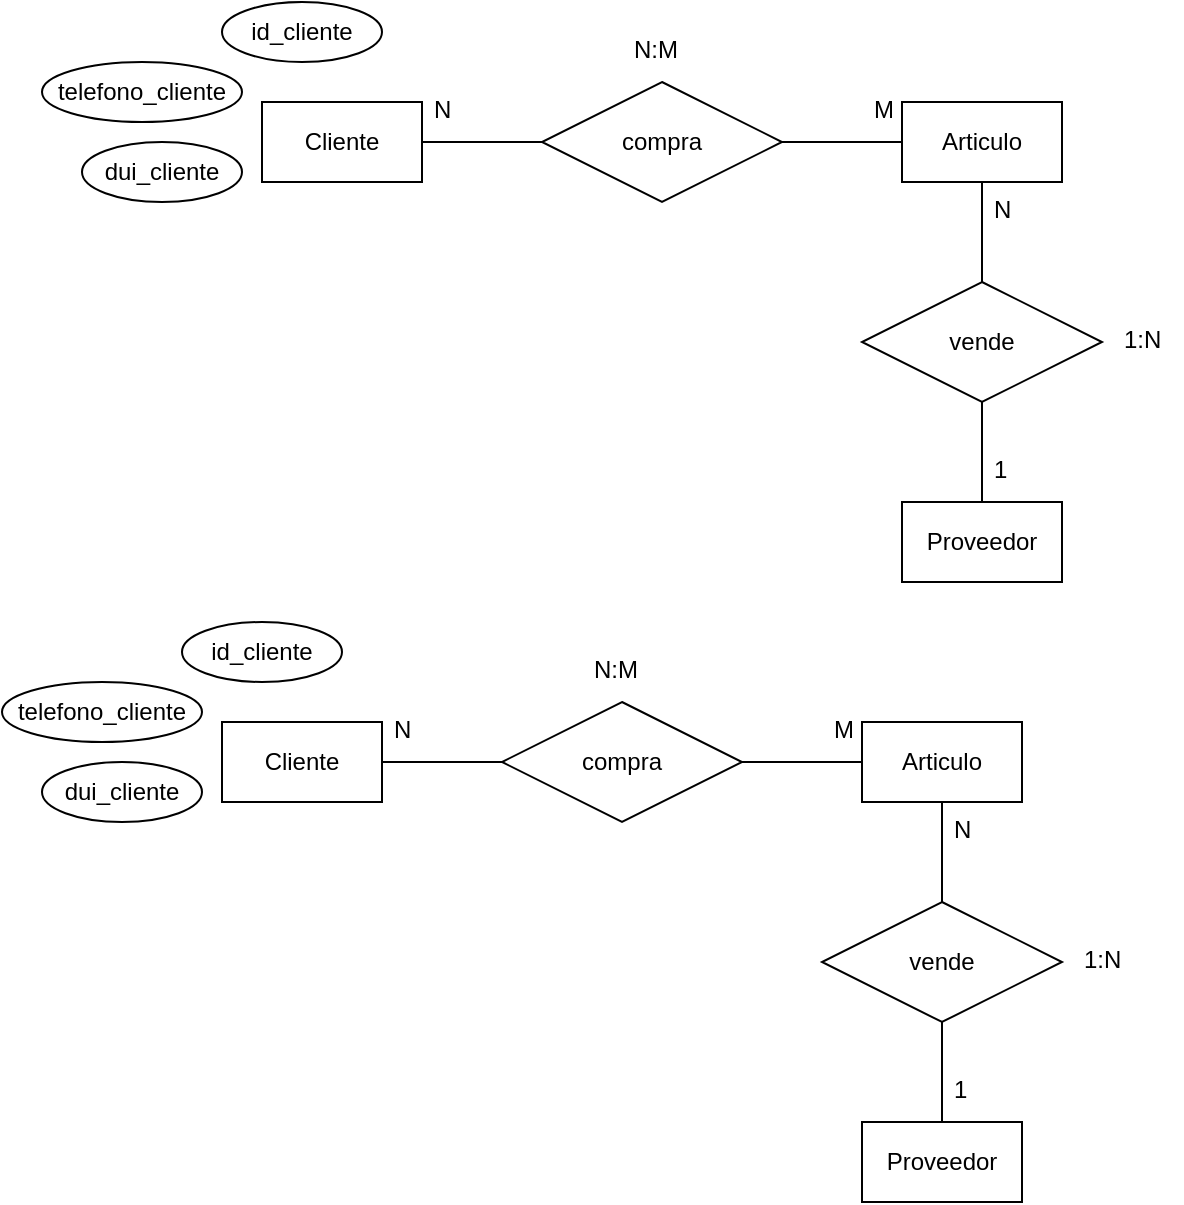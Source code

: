 <mxfile version="14.9.7" type="github">
  <diagram id="ZqHnDuWP1Go1T7Z6k6PV" name="Page-1">
    <mxGraphModel dx="866" dy="490" grid="1" gridSize="10" guides="1" tooltips="1" connect="1" arrows="1" fold="1" page="1" pageScale="1" pageWidth="1169" pageHeight="827" math="0" shadow="0">
      <root>
        <mxCell id="0" />
        <mxCell id="1" parent="0" />
        <mxCell id="HNkbIfQs0PKraCiAUe27-7" style="edgeStyle=orthogonalEdgeStyle;orthogonalLoop=1;jettySize=auto;html=1;exitX=1;exitY=0.5;exitDx=0;exitDy=0;entryX=0;entryY=0.5;entryDx=0;entryDy=0;endArrow=none;endFill=0;curved=1;" parent="1" source="HNkbIfQs0PKraCiAUe27-1" target="HNkbIfQs0PKraCiAUe27-6" edge="1">
          <mxGeometry relative="1" as="geometry" />
        </mxCell>
        <mxCell id="HNkbIfQs0PKraCiAUe27-1" value="&lt;font style=&quot;font-size: 12px&quot;&gt;Cliente&lt;/font&gt;" style="whiteSpace=wrap;html=1;align=center;" parent="1" vertex="1">
          <mxGeometry x="160" y="120" width="80" height="40" as="geometry" />
        </mxCell>
        <mxCell id="HNkbIfQs0PKraCiAUe27-10" style="edgeStyle=orthogonalEdgeStyle;curved=1;rounded=0;orthogonalLoop=1;jettySize=auto;html=1;exitX=0.5;exitY=1;exitDx=0;exitDy=0;entryX=0.5;entryY=0;entryDx=0;entryDy=0;endArrow=none;endFill=0;" parent="1" source="HNkbIfQs0PKraCiAUe27-3" target="HNkbIfQs0PKraCiAUe27-9" edge="1">
          <mxGeometry relative="1" as="geometry" />
        </mxCell>
        <mxCell id="HNkbIfQs0PKraCiAUe27-3" value="&lt;font style=&quot;font-size: 12px&quot;&gt;Articulo&lt;/font&gt;" style="whiteSpace=wrap;html=1;align=center;" parent="1" vertex="1">
          <mxGeometry x="480" y="120" width="80" height="40" as="geometry" />
        </mxCell>
        <mxCell id="HNkbIfQs0PKraCiAUe27-4" value="Proveedor" style="whiteSpace=wrap;html=1;align=center;" parent="1" vertex="1">
          <mxGeometry x="480" y="320" width="80" height="40" as="geometry" />
        </mxCell>
        <mxCell id="HNkbIfQs0PKraCiAUe27-8" style="edgeStyle=orthogonalEdgeStyle;orthogonalLoop=1;jettySize=auto;html=1;exitX=1;exitY=0.5;exitDx=0;exitDy=0;entryX=0;entryY=0.5;entryDx=0;entryDy=0;endArrow=none;endFill=0;curved=1;" parent="1" source="HNkbIfQs0PKraCiAUe27-6" target="HNkbIfQs0PKraCiAUe27-3" edge="1">
          <mxGeometry relative="1" as="geometry" />
        </mxCell>
        <mxCell id="HNkbIfQs0PKraCiAUe27-6" value="compra" style="shape=rhombus;perimeter=rhombusPerimeter;whiteSpace=wrap;html=1;align=center;" parent="1" vertex="1">
          <mxGeometry x="300" y="110" width="120" height="60" as="geometry" />
        </mxCell>
        <mxCell id="HNkbIfQs0PKraCiAUe27-11" style="edgeStyle=orthogonalEdgeStyle;curved=1;rounded=0;orthogonalLoop=1;jettySize=auto;html=1;exitX=0.5;exitY=1;exitDx=0;exitDy=0;entryX=0.5;entryY=0;entryDx=0;entryDy=0;endArrow=none;endFill=0;" parent="1" source="HNkbIfQs0PKraCiAUe27-9" target="HNkbIfQs0PKraCiAUe27-4" edge="1">
          <mxGeometry relative="1" as="geometry" />
        </mxCell>
        <mxCell id="HNkbIfQs0PKraCiAUe27-9" value="vende" style="shape=rhombus;perimeter=rhombusPerimeter;whiteSpace=wrap;html=1;align=center;" parent="1" vertex="1">
          <mxGeometry x="460" y="210" width="120" height="60" as="geometry" />
        </mxCell>
        <mxCell id="HNkbIfQs0PKraCiAUe27-12" value="1" style="text;strokeColor=none;fillColor=none;spacingLeft=4;spacingRight=4;overflow=hidden;rotatable=0;points=[[0,0.5],[1,0.5]];portConstraint=eastwest;fontSize=12;" parent="1" vertex="1">
          <mxGeometry x="520" y="290" width="20" height="30" as="geometry" />
        </mxCell>
        <mxCell id="HNkbIfQs0PKraCiAUe27-13" value="N" style="text;strokeColor=none;fillColor=none;spacingLeft=4;spacingRight=4;overflow=hidden;rotatable=0;points=[[0,0.5],[1,0.5]];portConstraint=eastwest;fontSize=12;" parent="1" vertex="1">
          <mxGeometry x="520" y="160" width="20" height="30" as="geometry" />
        </mxCell>
        <mxCell id="HNkbIfQs0PKraCiAUe27-14" value="1:N" style="text;strokeColor=none;fillColor=none;spacingLeft=4;spacingRight=4;overflow=hidden;rotatable=0;points=[[0,0.5],[1,0.5]];portConstraint=eastwest;fontSize=12;" parent="1" vertex="1">
          <mxGeometry x="585" y="225" width="35" height="30" as="geometry" />
        </mxCell>
        <mxCell id="HNkbIfQs0PKraCiAUe27-15" value="M" style="text;strokeColor=none;fillColor=none;spacingLeft=4;spacingRight=4;overflow=hidden;rotatable=0;points=[[0,0.5],[1,0.5]];portConstraint=eastwest;fontSize=12;" parent="1" vertex="1">
          <mxGeometry x="460" y="110" width="20" height="30" as="geometry" />
        </mxCell>
        <mxCell id="HNkbIfQs0PKraCiAUe27-16" value="N" style="text;strokeColor=none;fillColor=none;spacingLeft=4;spacingRight=4;overflow=hidden;rotatable=0;points=[[0,0.5],[1,0.5]];portConstraint=eastwest;fontSize=12;" parent="1" vertex="1">
          <mxGeometry x="240" y="110" width="20" height="30" as="geometry" />
        </mxCell>
        <mxCell id="HNkbIfQs0PKraCiAUe27-17" value="N:M" style="text;strokeColor=none;fillColor=none;spacingLeft=4;spacingRight=4;overflow=hidden;rotatable=0;points=[[0,0.5],[1,0.5]];portConstraint=eastwest;fontSize=12;" parent="1" vertex="1">
          <mxGeometry x="340" y="80" width="40" height="30" as="geometry" />
        </mxCell>
        <mxCell id="HNkbIfQs0PKraCiAUe27-18" value="dui_cliente" style="ellipse;whiteSpace=wrap;html=1;align=center;" parent="1" vertex="1">
          <mxGeometry x="70" y="140" width="80" height="30" as="geometry" />
        </mxCell>
        <mxCell id="HNkbIfQs0PKraCiAUe27-19" value="telefono_cliente" style="ellipse;whiteSpace=wrap;html=1;align=center;" parent="1" vertex="1">
          <mxGeometry x="50" y="100" width="100" height="30" as="geometry" />
        </mxCell>
        <mxCell id="HNkbIfQs0PKraCiAUe27-20" value="id_cliente" style="ellipse;whiteSpace=wrap;html=1;align=center;" parent="1" vertex="1">
          <mxGeometry x="140" y="70" width="80" height="30" as="geometry" />
        </mxCell>
        <mxCell id="86yhm3Mhti-KUOWqxOdx-1" style="edgeStyle=orthogonalEdgeStyle;orthogonalLoop=1;jettySize=auto;html=1;exitX=1;exitY=0.5;exitDx=0;exitDy=0;entryX=0;entryY=0.5;entryDx=0;entryDy=0;endArrow=none;endFill=0;curved=1;" edge="1" parent="1" source="86yhm3Mhti-KUOWqxOdx-2" target="86yhm3Mhti-KUOWqxOdx-7">
          <mxGeometry relative="1" as="geometry" />
        </mxCell>
        <mxCell id="86yhm3Mhti-KUOWqxOdx-2" value="&lt;font style=&quot;font-size: 12px&quot;&gt;Cliente&lt;/font&gt;" style="whiteSpace=wrap;html=1;align=center;" vertex="1" parent="1">
          <mxGeometry x="140" y="430" width="80" height="40" as="geometry" />
        </mxCell>
        <mxCell id="86yhm3Mhti-KUOWqxOdx-3" style="edgeStyle=orthogonalEdgeStyle;curved=1;rounded=0;orthogonalLoop=1;jettySize=auto;html=1;exitX=0.5;exitY=1;exitDx=0;exitDy=0;entryX=0.5;entryY=0;entryDx=0;entryDy=0;endArrow=none;endFill=0;" edge="1" parent="1" source="86yhm3Mhti-KUOWqxOdx-4" target="86yhm3Mhti-KUOWqxOdx-9">
          <mxGeometry relative="1" as="geometry" />
        </mxCell>
        <mxCell id="86yhm3Mhti-KUOWqxOdx-4" value="&lt;font style=&quot;font-size: 12px&quot;&gt;Articulo&lt;/font&gt;" style="whiteSpace=wrap;html=1;align=center;" vertex="1" parent="1">
          <mxGeometry x="460" y="430" width="80" height="40" as="geometry" />
        </mxCell>
        <mxCell id="86yhm3Mhti-KUOWqxOdx-5" value="Proveedor" style="whiteSpace=wrap;html=1;align=center;" vertex="1" parent="1">
          <mxGeometry x="460" y="630" width="80" height="40" as="geometry" />
        </mxCell>
        <mxCell id="86yhm3Mhti-KUOWqxOdx-6" style="edgeStyle=orthogonalEdgeStyle;orthogonalLoop=1;jettySize=auto;html=1;exitX=1;exitY=0.5;exitDx=0;exitDy=0;entryX=0;entryY=0.5;entryDx=0;entryDy=0;endArrow=none;endFill=0;curved=1;" edge="1" parent="1" source="86yhm3Mhti-KUOWqxOdx-7" target="86yhm3Mhti-KUOWqxOdx-4">
          <mxGeometry relative="1" as="geometry" />
        </mxCell>
        <mxCell id="86yhm3Mhti-KUOWqxOdx-7" value="compra" style="shape=rhombus;perimeter=rhombusPerimeter;whiteSpace=wrap;html=1;align=center;" vertex="1" parent="1">
          <mxGeometry x="280" y="420" width="120" height="60" as="geometry" />
        </mxCell>
        <mxCell id="86yhm3Mhti-KUOWqxOdx-8" style="edgeStyle=orthogonalEdgeStyle;curved=1;rounded=0;orthogonalLoop=1;jettySize=auto;html=1;exitX=0.5;exitY=1;exitDx=0;exitDy=0;entryX=0.5;entryY=0;entryDx=0;entryDy=0;endArrow=none;endFill=0;" edge="1" parent="1" source="86yhm3Mhti-KUOWqxOdx-9" target="86yhm3Mhti-KUOWqxOdx-5">
          <mxGeometry relative="1" as="geometry" />
        </mxCell>
        <mxCell id="86yhm3Mhti-KUOWqxOdx-9" value="vende" style="shape=rhombus;perimeter=rhombusPerimeter;whiteSpace=wrap;html=1;align=center;" vertex="1" parent="1">
          <mxGeometry x="440" y="520" width="120" height="60" as="geometry" />
        </mxCell>
        <mxCell id="86yhm3Mhti-KUOWqxOdx-10" value="1" style="text;strokeColor=none;fillColor=none;spacingLeft=4;spacingRight=4;overflow=hidden;rotatable=0;points=[[0,0.5],[1,0.5]];portConstraint=eastwest;fontSize=12;" vertex="1" parent="1">
          <mxGeometry x="500" y="600" width="20" height="30" as="geometry" />
        </mxCell>
        <mxCell id="86yhm3Mhti-KUOWqxOdx-11" value="N" style="text;strokeColor=none;fillColor=none;spacingLeft=4;spacingRight=4;overflow=hidden;rotatable=0;points=[[0,0.5],[1,0.5]];portConstraint=eastwest;fontSize=12;" vertex="1" parent="1">
          <mxGeometry x="500" y="470" width="20" height="30" as="geometry" />
        </mxCell>
        <mxCell id="86yhm3Mhti-KUOWqxOdx-12" value="1:N" style="text;strokeColor=none;fillColor=none;spacingLeft=4;spacingRight=4;overflow=hidden;rotatable=0;points=[[0,0.5],[1,0.5]];portConstraint=eastwest;fontSize=12;" vertex="1" parent="1">
          <mxGeometry x="565" y="535" width="35" height="30" as="geometry" />
        </mxCell>
        <mxCell id="86yhm3Mhti-KUOWqxOdx-13" value="M" style="text;strokeColor=none;fillColor=none;spacingLeft=4;spacingRight=4;overflow=hidden;rotatable=0;points=[[0,0.5],[1,0.5]];portConstraint=eastwest;fontSize=12;" vertex="1" parent="1">
          <mxGeometry x="440" y="420" width="20" height="30" as="geometry" />
        </mxCell>
        <mxCell id="86yhm3Mhti-KUOWqxOdx-14" value="N" style="text;strokeColor=none;fillColor=none;spacingLeft=4;spacingRight=4;overflow=hidden;rotatable=0;points=[[0,0.5],[1,0.5]];portConstraint=eastwest;fontSize=12;" vertex="1" parent="1">
          <mxGeometry x="220" y="420" width="20" height="30" as="geometry" />
        </mxCell>
        <mxCell id="86yhm3Mhti-KUOWqxOdx-15" value="N:M" style="text;strokeColor=none;fillColor=none;spacingLeft=4;spacingRight=4;overflow=hidden;rotatable=0;points=[[0,0.5],[1,0.5]];portConstraint=eastwest;fontSize=12;" vertex="1" parent="1">
          <mxGeometry x="320" y="390" width="40" height="30" as="geometry" />
        </mxCell>
        <mxCell id="86yhm3Mhti-KUOWqxOdx-16" value="dui_cliente" style="ellipse;whiteSpace=wrap;html=1;align=center;" vertex="1" parent="1">
          <mxGeometry x="50" y="450" width="80" height="30" as="geometry" />
        </mxCell>
        <mxCell id="86yhm3Mhti-KUOWqxOdx-17" value="id_cliente" style="ellipse;whiteSpace=wrap;html=1;align=center;" vertex="1" parent="1">
          <mxGeometry x="120" y="380" width="80" height="30" as="geometry" />
        </mxCell>
        <mxCell id="86yhm3Mhti-KUOWqxOdx-18" value="telefono_cliente" style="ellipse;whiteSpace=wrap;html=1;align=center;" vertex="1" parent="1">
          <mxGeometry x="30" y="410" width="100" height="30" as="geometry" />
        </mxCell>
      </root>
    </mxGraphModel>
  </diagram>
</mxfile>
